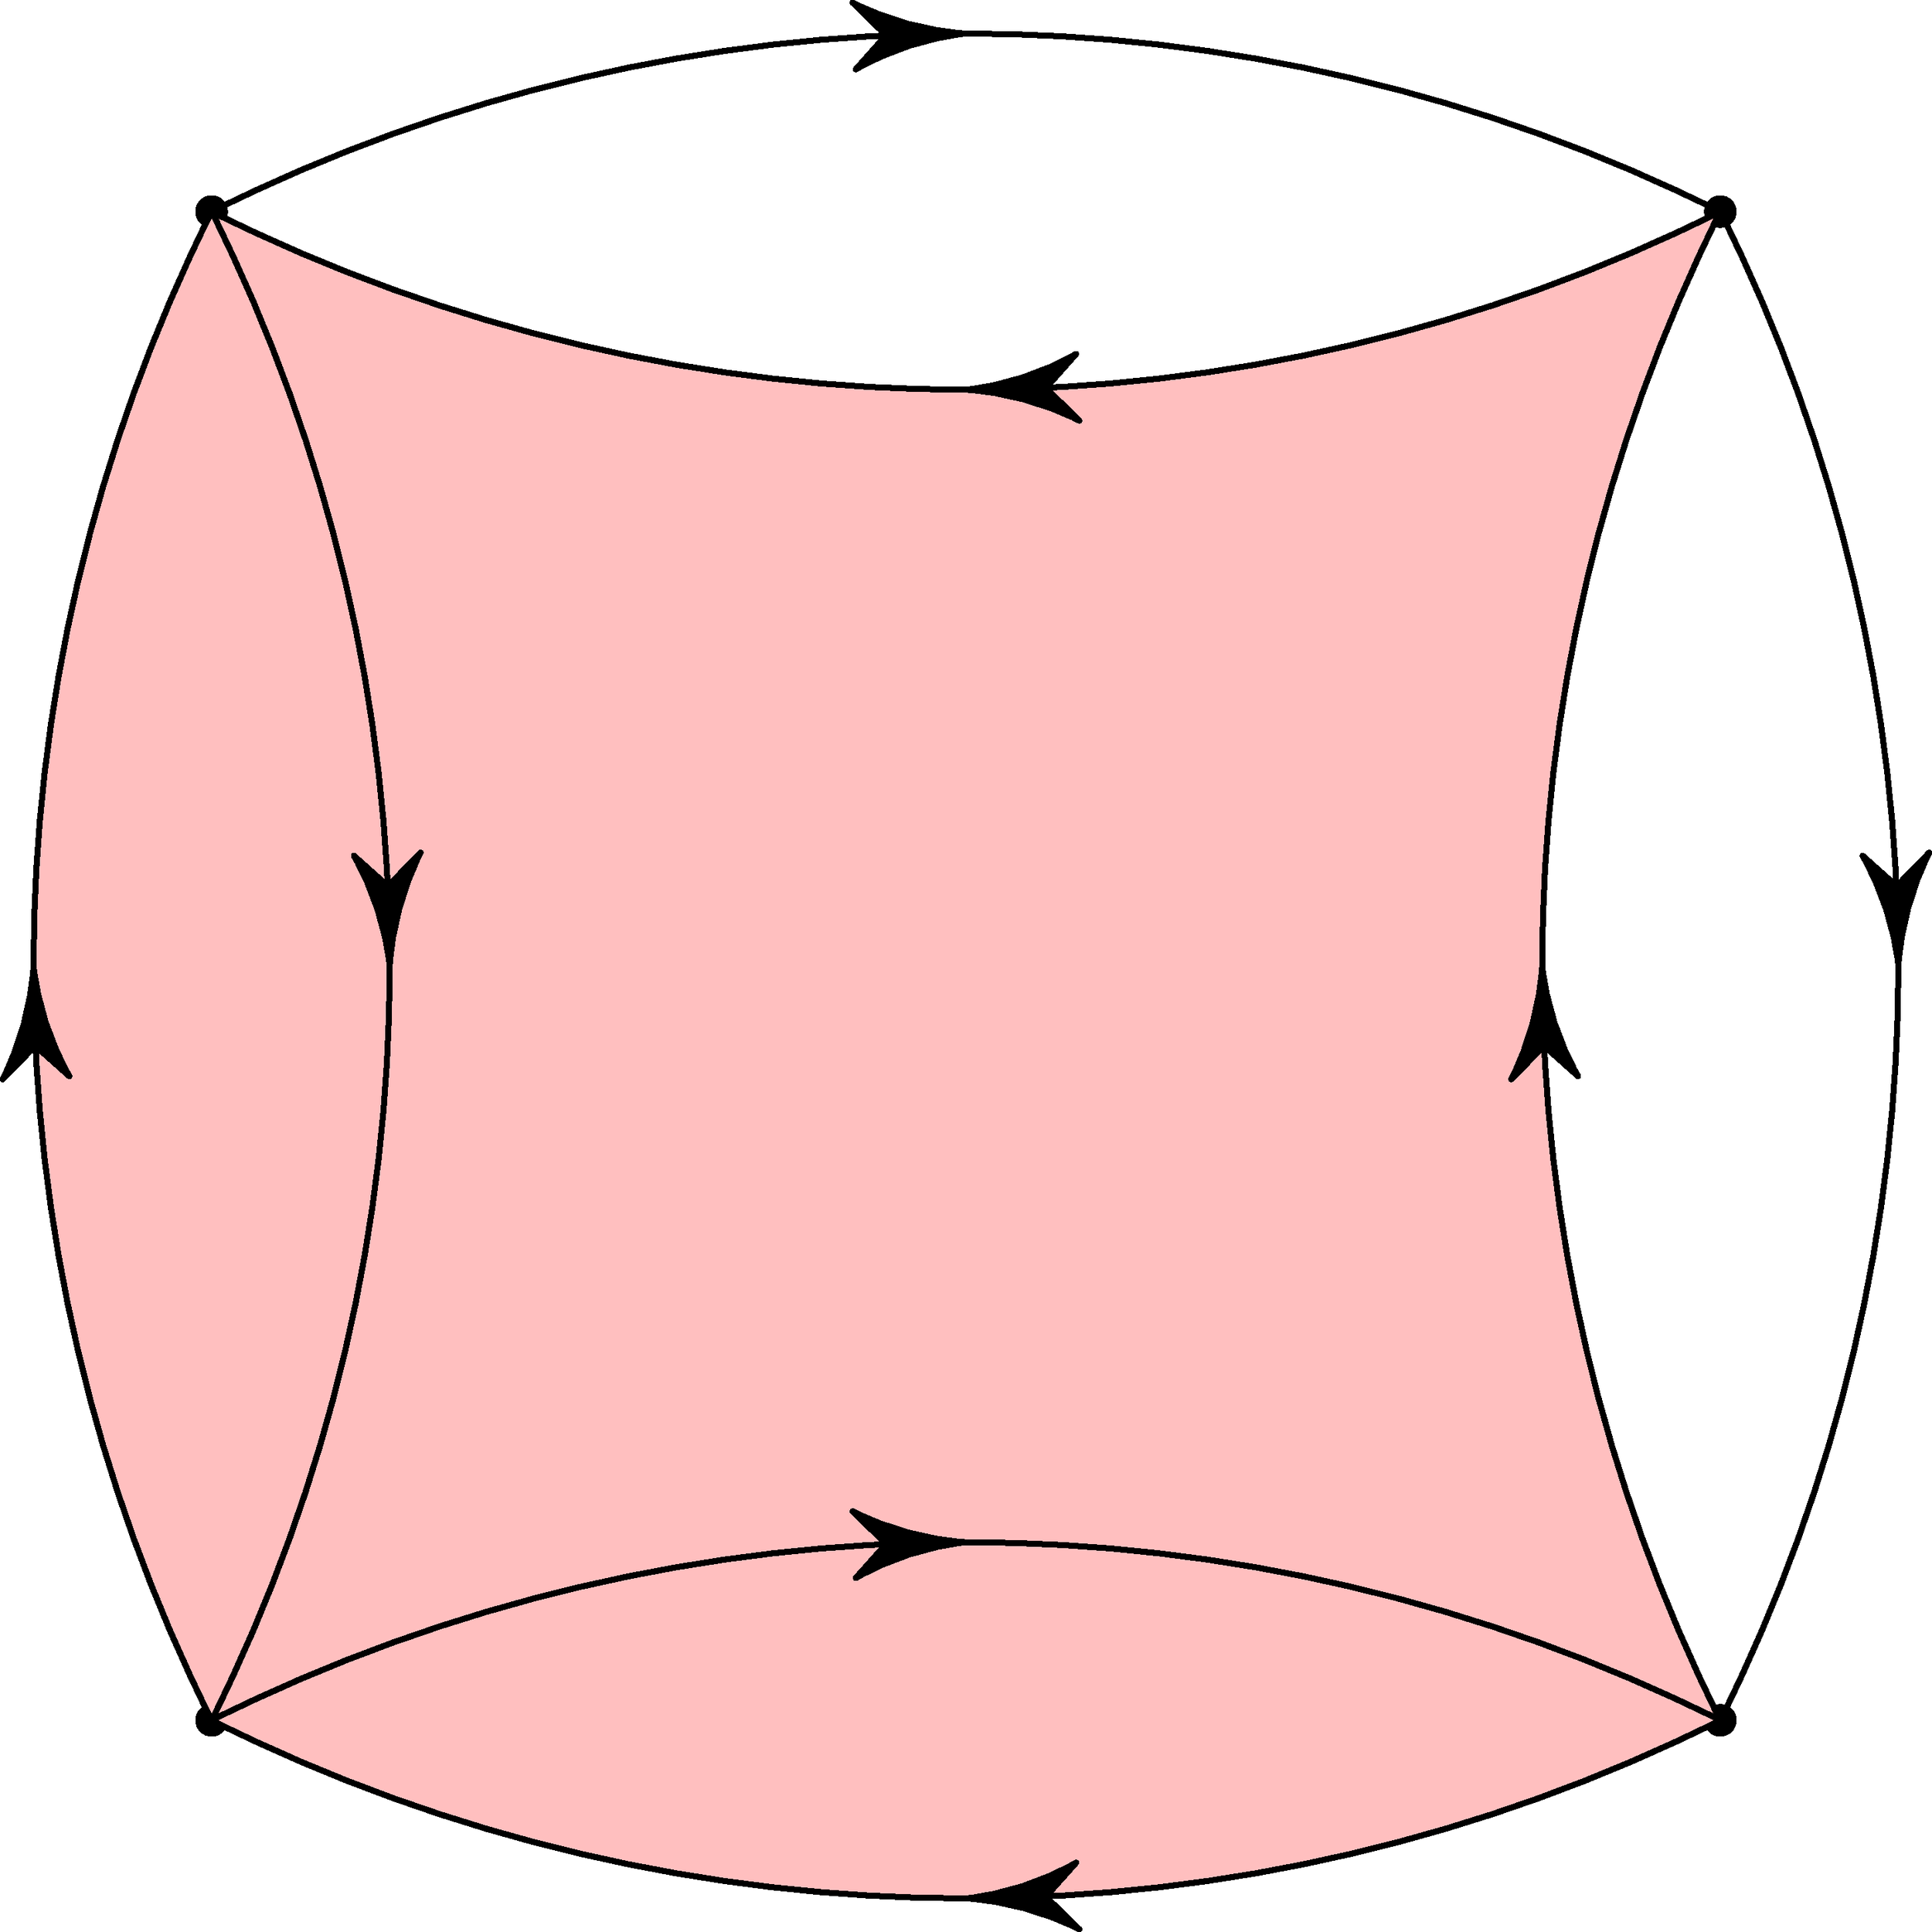//texpreamble("\usepackage{mathtext}\usepackage[russian]{babel}");
//defaultpen(font("T2A","cmr","m","n"));
defaultpen(fontsize(10pt));

//settings.outformat = "pdf";
settings.render = 16;
unitsize(5cm);

// golden ratio

pair bottomleft = (0,0);
pair topleft = (0,1);
pair topright = (1,1);
pair bottomright = (1,0);

real bend = 2;

dot(bottomleft);
dot(topleft);
dot(topright);
dot(bottomright);

path bltl1 = bottomleft{-1,bend} .. {1,bend}topleft;
path tltr1 = topleft{bend,1} .. {bend,-1}topright;
path trbr1 = topright{1,-bend} .. {-1,-bend}bottomright;
path brbl1 = bottomright{-bend,-1} .. {-bend,1}bottomleft;

path bltl2 = bottomleft{1,bend} .. {-1,bend}topleft;
path tltr2 = topleft{bend,-1} .. {bend,1}topright;
path trbr2 = topright{-1,-bend} .. {1,-bend}bottomright;
path brbl2 = bottomright{-bend,1} .. {-bend,-1}bottomleft;

path filled = bltl1::tltr2::trbr2::brbl1 -- cycle;

arrowbar a = Arrow(arrowhead=HookHead,position=0.5);

fill(filled, palered);
draw(bltl1, arrow=a);
draw(tltr1, arrow=a);
draw(trbr1, arrow=a);
draw(brbl1, arrow=a);
draw(reverse(bltl2), arrow=a);
draw(reverse(tltr2), arrow=a);
draw(reverse(trbr2), arrow=a);
draw(reverse(brbl2), arrow=a);


